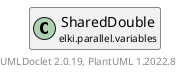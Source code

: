 @startuml
    remove .*\.(Instance|Par|Parameterizer|Factory)$
    set namespaceSeparator none
    hide empty fields
    hide empty methods

    class "<size:14>SharedDouble.Instance\n<size:10>elki.parallel.variables" as elki.parallel.variables.SharedDouble.Instance [[SharedDouble.Instance.html]] {
        -data: double
        +--get--(): Double
        +--set--(Double): void
        +doubleValue(): double
        +set(double): void
    }

    interface "<size:14>SharedVariable.Instance\n<size:10>elki.parallel.variables" as elki.parallel.variables.SharedVariable.Instance<Double> [[SharedVariable.Instance.html]] {
        {abstract} +get(): Double
        {abstract} +set(Double): void
    }
    class "<size:14>SharedDouble\n<size:10>elki.parallel.variables" as elki.parallel.variables.SharedDouble [[SharedDouble.html]]

    elki.parallel.variables.SharedVariable.Instance <|.. elki.parallel.variables.SharedDouble.Instance
    elki.parallel.variables.SharedDouble +-- elki.parallel.variables.SharedDouble.Instance

    center footer UMLDoclet 2.0.19, PlantUML 1.2022.8
@enduml
